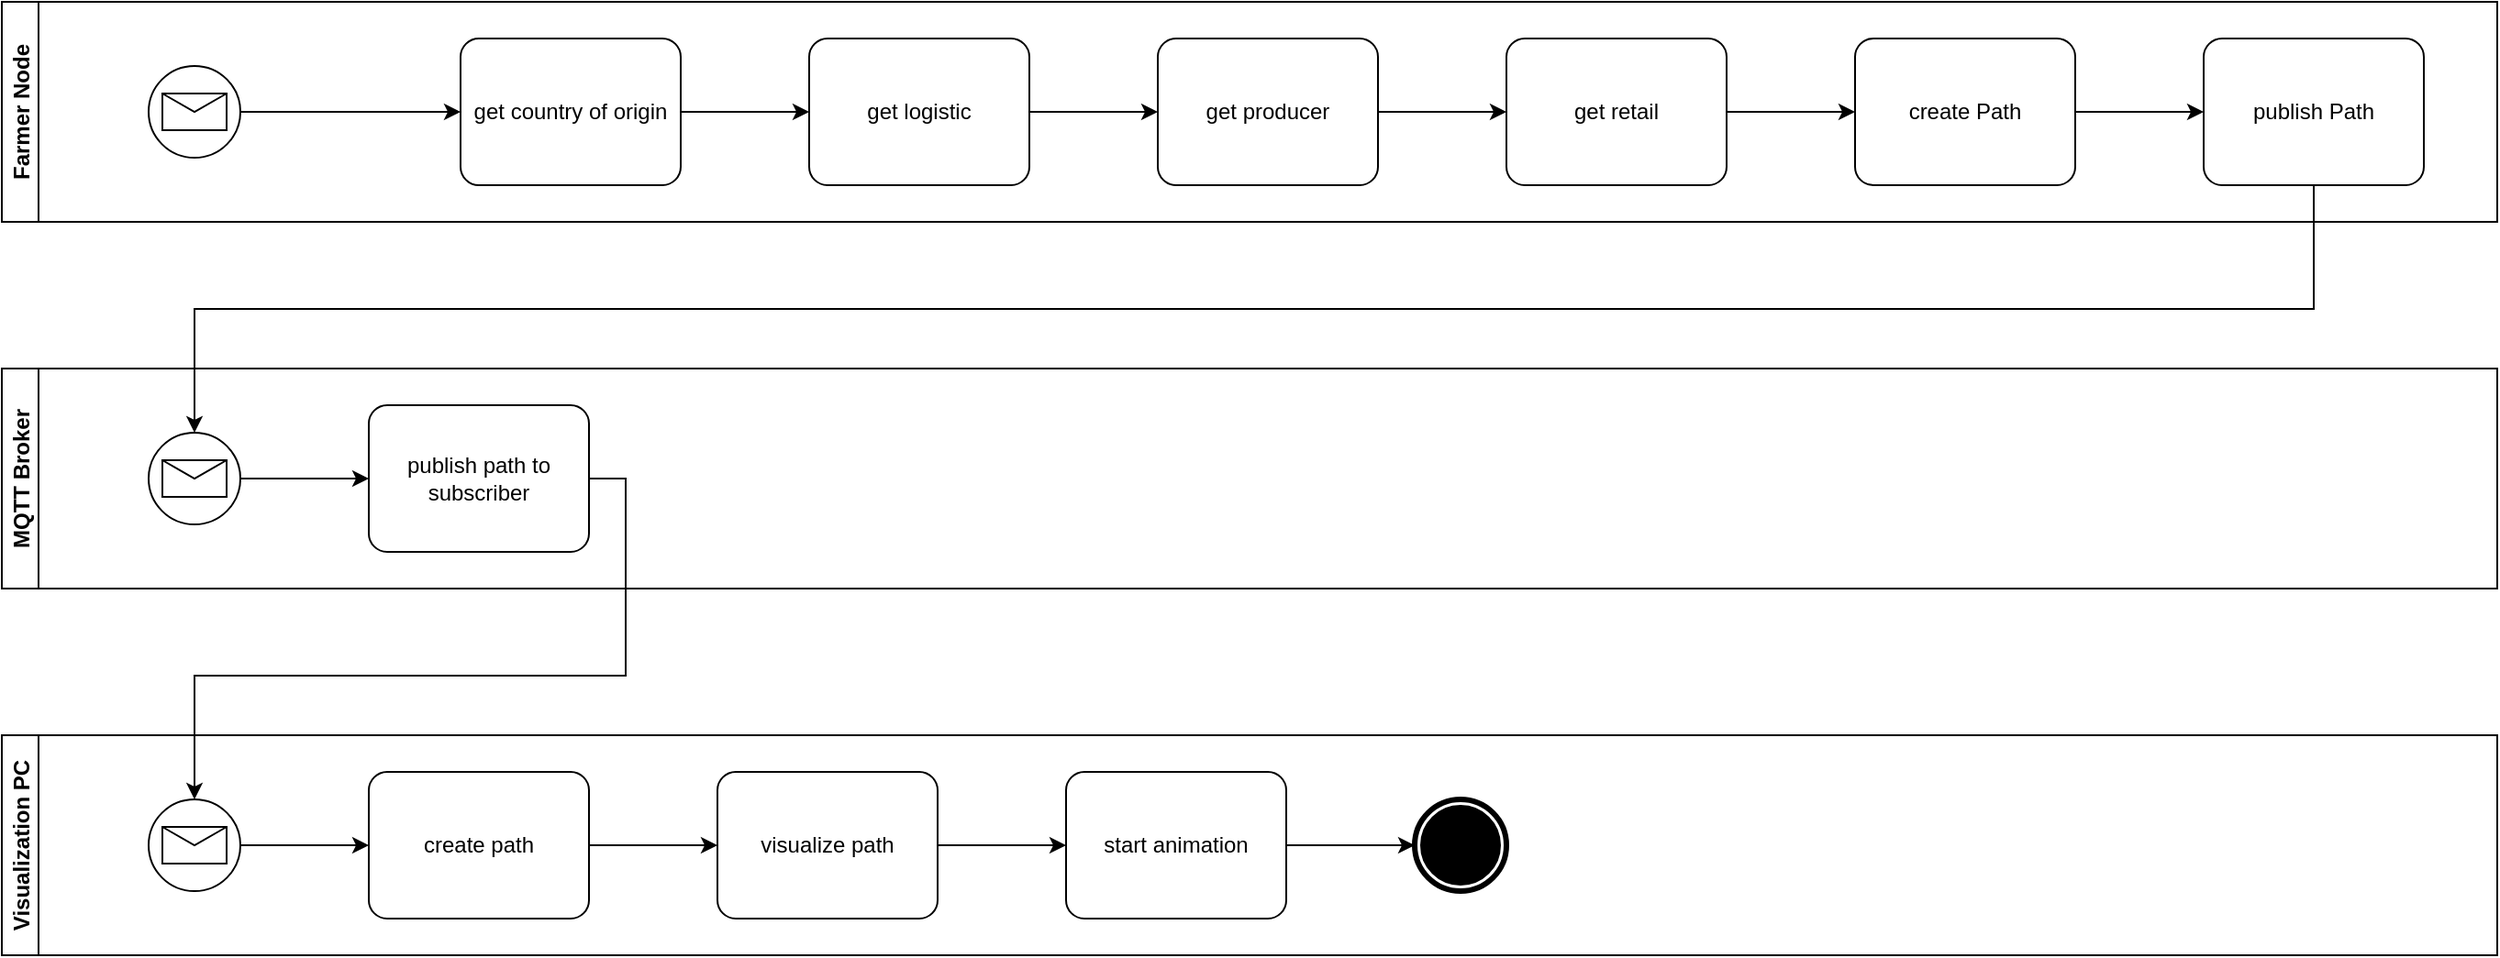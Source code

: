 <mxfile version="15.4.0" type="device"><diagram id="BroGhhzh-WIjGDYSOYTi" name="Seite-1"><mxGraphModel dx="1577" dy="1017" grid="1" gridSize="10" guides="1" tooltips="1" connect="1" arrows="1" fold="1" page="1" pageScale="1" pageWidth="827" pageHeight="1169" math="0" shadow="0"><root><mxCell id="0"/><mxCell id="1" parent="0"/><mxCell id="zzXeUy0jGrq2FKJqqbdL-1" value="Farmer Node" style="swimlane;startSize=20;horizontal=0;" vertex="1" parent="1"><mxGeometry x="120" y="240" width="1360" height="120" as="geometry"/></mxCell><mxCell id="zzXeUy0jGrq2FKJqqbdL-9" style="edgeStyle=orthogonalEdgeStyle;rounded=0;orthogonalLoop=1;jettySize=auto;html=1;exitX=1;exitY=0.5;exitDx=0;exitDy=0;exitPerimeter=0;entryX=0;entryY=0.5;entryDx=0;entryDy=0;entryPerimeter=0;" edge="1" parent="zzXeUy0jGrq2FKJqqbdL-1" source="zzXeUy0jGrq2FKJqqbdL-2" target="zzXeUy0jGrq2FKJqqbdL-3"><mxGeometry relative="1" as="geometry"/></mxCell><mxCell id="zzXeUy0jGrq2FKJqqbdL-2" value="" style="points=[[0.145,0.145,0],[0.5,0,0],[0.855,0.145,0],[1,0.5,0],[0.855,0.855,0],[0.5,1,0],[0.145,0.855,0],[0,0.5,0]];shape=mxgraph.bpmn.event;html=1;verticalLabelPosition=bottom;labelBackgroundColor=#ffffff;verticalAlign=top;align=center;perimeter=ellipsePerimeter;outlineConnect=0;aspect=fixed;outline=standard;symbol=message;" vertex="1" parent="zzXeUy0jGrq2FKJqqbdL-1"><mxGeometry x="80" y="35" width="50" height="50" as="geometry"/></mxCell><mxCell id="zzXeUy0jGrq2FKJqqbdL-10" style="edgeStyle=orthogonalEdgeStyle;rounded=0;orthogonalLoop=1;jettySize=auto;html=1;exitX=1;exitY=0.5;exitDx=0;exitDy=0;exitPerimeter=0;entryX=0;entryY=0.5;entryDx=0;entryDy=0;entryPerimeter=0;" edge="1" parent="zzXeUy0jGrq2FKJqqbdL-1" source="zzXeUy0jGrq2FKJqqbdL-3" target="zzXeUy0jGrq2FKJqqbdL-4"><mxGeometry relative="1" as="geometry"/></mxCell><mxCell id="zzXeUy0jGrq2FKJqqbdL-3" value="get country of origin" style="points=[[0.25,0,0],[0.5,0,0],[0.75,0,0],[1,0.25,0],[1,0.5,0],[1,0.75,0],[0.75,1,0],[0.5,1,0],[0.25,1,0],[0,0.75,0],[0,0.5,0],[0,0.25,0]];shape=mxgraph.bpmn.task;whiteSpace=wrap;rectStyle=rounded;size=10;taskMarker=abstract;" vertex="1" parent="zzXeUy0jGrq2FKJqqbdL-1"><mxGeometry x="250" y="20" width="120" height="80" as="geometry"/></mxCell><mxCell id="zzXeUy0jGrq2FKJqqbdL-11" style="edgeStyle=orthogonalEdgeStyle;rounded=0;orthogonalLoop=1;jettySize=auto;html=1;exitX=1;exitY=0.5;exitDx=0;exitDy=0;exitPerimeter=0;" edge="1" parent="zzXeUy0jGrq2FKJqqbdL-1" source="zzXeUy0jGrq2FKJqqbdL-4" target="zzXeUy0jGrq2FKJqqbdL-5"><mxGeometry relative="1" as="geometry"/></mxCell><mxCell id="zzXeUy0jGrq2FKJqqbdL-4" value="get logistic" style="points=[[0.25,0,0],[0.5,0,0],[0.75,0,0],[1,0.25,0],[1,0.5,0],[1,0.75,0],[0.75,1,0],[0.5,1,0],[0.25,1,0],[0,0.75,0],[0,0.5,0],[0,0.25,0]];shape=mxgraph.bpmn.task;whiteSpace=wrap;rectStyle=rounded;size=10;taskMarker=abstract;" vertex="1" parent="zzXeUy0jGrq2FKJqqbdL-1"><mxGeometry x="440" y="20" width="120" height="80" as="geometry"/></mxCell><mxCell id="zzXeUy0jGrq2FKJqqbdL-12" style="edgeStyle=orthogonalEdgeStyle;rounded=0;orthogonalLoop=1;jettySize=auto;html=1;exitX=1;exitY=0.5;exitDx=0;exitDy=0;exitPerimeter=0;" edge="1" parent="zzXeUy0jGrq2FKJqqbdL-1" source="zzXeUy0jGrq2FKJqqbdL-5" target="zzXeUy0jGrq2FKJqqbdL-6"><mxGeometry relative="1" as="geometry"/></mxCell><mxCell id="zzXeUy0jGrq2FKJqqbdL-5" value="get producer" style="points=[[0.25,0,0],[0.5,0,0],[0.75,0,0],[1,0.25,0],[1,0.5,0],[1,0.75,0],[0.75,1,0],[0.5,1,0],[0.25,1,0],[0,0.75,0],[0,0.5,0],[0,0.25,0]];shape=mxgraph.bpmn.task;whiteSpace=wrap;rectStyle=rounded;size=10;taskMarker=abstract;" vertex="1" parent="zzXeUy0jGrq2FKJqqbdL-1"><mxGeometry x="630" y="20" width="120" height="80" as="geometry"/></mxCell><mxCell id="zzXeUy0jGrq2FKJqqbdL-13" style="edgeStyle=orthogonalEdgeStyle;rounded=0;orthogonalLoop=1;jettySize=auto;html=1;exitX=1;exitY=0.5;exitDx=0;exitDy=0;exitPerimeter=0;" edge="1" parent="zzXeUy0jGrq2FKJqqbdL-1" source="zzXeUy0jGrq2FKJqqbdL-6" target="zzXeUy0jGrq2FKJqqbdL-7"><mxGeometry relative="1" as="geometry"/></mxCell><mxCell id="zzXeUy0jGrq2FKJqqbdL-6" value="get retail" style="points=[[0.25,0,0],[0.5,0,0],[0.75,0,0],[1,0.25,0],[1,0.5,0],[1,0.75,0],[0.75,1,0],[0.5,1,0],[0.25,1,0],[0,0.75,0],[0,0.5,0],[0,0.25,0]];shape=mxgraph.bpmn.task;whiteSpace=wrap;rectStyle=rounded;size=10;taskMarker=abstract;" vertex="1" parent="zzXeUy0jGrq2FKJqqbdL-1"><mxGeometry x="820" y="20" width="120" height="80" as="geometry"/></mxCell><mxCell id="zzXeUy0jGrq2FKJqqbdL-14" style="edgeStyle=orthogonalEdgeStyle;rounded=0;orthogonalLoop=1;jettySize=auto;html=1;exitX=1;exitY=0.5;exitDx=0;exitDy=0;exitPerimeter=0;entryX=0;entryY=0.5;entryDx=0;entryDy=0;entryPerimeter=0;" edge="1" parent="zzXeUy0jGrq2FKJqqbdL-1" source="zzXeUy0jGrq2FKJqqbdL-7" target="zzXeUy0jGrq2FKJqqbdL-8"><mxGeometry relative="1" as="geometry"/></mxCell><mxCell id="zzXeUy0jGrq2FKJqqbdL-7" value="create Path" style="points=[[0.25,0,0],[0.5,0,0],[0.75,0,0],[1,0.25,0],[1,0.5,0],[1,0.75,0],[0.75,1,0],[0.5,1,0],[0.25,1,0],[0,0.75,0],[0,0.5,0],[0,0.25,0]];shape=mxgraph.bpmn.task;whiteSpace=wrap;rectStyle=rounded;size=10;taskMarker=abstract;" vertex="1" parent="zzXeUy0jGrq2FKJqqbdL-1"><mxGeometry x="1010" y="20" width="120" height="80" as="geometry"/></mxCell><mxCell id="zzXeUy0jGrq2FKJqqbdL-8" value="publish Path" style="points=[[0.25,0,0],[0.5,0,0],[0.75,0,0],[1,0.25,0],[1,0.5,0],[1,0.75,0],[0.75,1,0],[0.5,1,0],[0.25,1,0],[0,0.75,0],[0,0.5,0],[0,0.25,0]];shape=mxgraph.bpmn.task;whiteSpace=wrap;rectStyle=rounded;size=10;taskMarker=abstract;" vertex="1" parent="zzXeUy0jGrq2FKJqqbdL-1"><mxGeometry x="1200" y="20" width="120" height="80" as="geometry"/></mxCell><mxCell id="zzXeUy0jGrq2FKJqqbdL-15" value="MQTT Broker" style="swimlane;startSize=20;horizontal=0;" vertex="1" parent="1"><mxGeometry x="120" y="440" width="1360" height="120" as="geometry"/></mxCell><mxCell id="zzXeUy0jGrq2FKJqqbdL-19" style="edgeStyle=orthogonalEdgeStyle;rounded=0;orthogonalLoop=1;jettySize=auto;html=1;exitX=1;exitY=0.5;exitDx=0;exitDy=0;exitPerimeter=0;entryX=0;entryY=0.5;entryDx=0;entryDy=0;entryPerimeter=0;" edge="1" parent="zzXeUy0jGrq2FKJqqbdL-15" source="zzXeUy0jGrq2FKJqqbdL-16" target="zzXeUy0jGrq2FKJqqbdL-18"><mxGeometry relative="1" as="geometry"/></mxCell><mxCell id="zzXeUy0jGrq2FKJqqbdL-16" value="" style="points=[[0.145,0.145,0],[0.5,0,0],[0.855,0.145,0],[1,0.5,0],[0.855,0.855,0],[0.5,1,0],[0.145,0.855,0],[0,0.5,0]];shape=mxgraph.bpmn.event;html=1;verticalLabelPosition=bottom;labelBackgroundColor=#ffffff;verticalAlign=top;align=center;perimeter=ellipsePerimeter;outlineConnect=0;aspect=fixed;outline=standard;symbol=message;" vertex="1" parent="zzXeUy0jGrq2FKJqqbdL-15"><mxGeometry x="80" y="35" width="50" height="50" as="geometry"/></mxCell><mxCell id="zzXeUy0jGrq2FKJqqbdL-18" value="publish path to subscriber" style="points=[[0.25,0,0],[0.5,0,0],[0.75,0,0],[1,0.25,0],[1,0.5,0],[1,0.75,0],[0.75,1,0],[0.5,1,0],[0.25,1,0],[0,0.75,0],[0,0.5,0],[0,0.25,0]];shape=mxgraph.bpmn.task;whiteSpace=wrap;rectStyle=rounded;size=10;taskMarker=abstract;" vertex="1" parent="zzXeUy0jGrq2FKJqqbdL-15"><mxGeometry x="200" y="20" width="120" height="80" as="geometry"/></mxCell><mxCell id="zzXeUy0jGrq2FKJqqbdL-17" style="edgeStyle=orthogonalEdgeStyle;rounded=0;orthogonalLoop=1;jettySize=auto;html=1;exitX=0.5;exitY=1;exitDx=0;exitDy=0;exitPerimeter=0;entryX=0.5;entryY=0;entryDx=0;entryDy=0;entryPerimeter=0;" edge="1" parent="1" source="zzXeUy0jGrq2FKJqqbdL-8" target="zzXeUy0jGrq2FKJqqbdL-16"><mxGeometry relative="1" as="geometry"/></mxCell><mxCell id="zzXeUy0jGrq2FKJqqbdL-20" value="Visualization PC" style="swimlane;startSize=20;horizontal=0;" vertex="1" parent="1"><mxGeometry x="120" y="640" width="1360" height="120" as="geometry"/></mxCell><mxCell id="zzXeUy0jGrq2FKJqqbdL-27" style="edgeStyle=orthogonalEdgeStyle;rounded=0;orthogonalLoop=1;jettySize=auto;html=1;exitX=1;exitY=0.5;exitDx=0;exitDy=0;exitPerimeter=0;entryX=0;entryY=0.5;entryDx=0;entryDy=0;entryPerimeter=0;" edge="1" parent="zzXeUy0jGrq2FKJqqbdL-20" source="zzXeUy0jGrq2FKJqqbdL-21" target="zzXeUy0jGrq2FKJqqbdL-23"><mxGeometry relative="1" as="geometry"/></mxCell><mxCell id="zzXeUy0jGrq2FKJqqbdL-21" value="" style="points=[[0.145,0.145,0],[0.5,0,0],[0.855,0.145,0],[1,0.5,0],[0.855,0.855,0],[0.5,1,0],[0.145,0.855,0],[0,0.5,0]];shape=mxgraph.bpmn.event;html=1;verticalLabelPosition=bottom;labelBackgroundColor=#ffffff;verticalAlign=top;align=center;perimeter=ellipsePerimeter;outlineConnect=0;aspect=fixed;outline=standard;symbol=message;" vertex="1" parent="zzXeUy0jGrq2FKJqqbdL-20"><mxGeometry x="80" y="35" width="50" height="50" as="geometry"/></mxCell><mxCell id="zzXeUy0jGrq2FKJqqbdL-28" style="edgeStyle=orthogonalEdgeStyle;rounded=0;orthogonalLoop=1;jettySize=auto;html=1;exitX=1;exitY=0.5;exitDx=0;exitDy=0;exitPerimeter=0;entryX=0;entryY=0.5;entryDx=0;entryDy=0;entryPerimeter=0;" edge="1" parent="zzXeUy0jGrq2FKJqqbdL-20" source="zzXeUy0jGrq2FKJqqbdL-23" target="zzXeUy0jGrq2FKJqqbdL-24"><mxGeometry relative="1" as="geometry"/></mxCell><mxCell id="zzXeUy0jGrq2FKJqqbdL-23" value="create path" style="points=[[0.25,0,0],[0.5,0,0],[0.75,0,0],[1,0.25,0],[1,0.5,0],[1,0.75,0],[0.75,1,0],[0.5,1,0],[0.25,1,0],[0,0.75,0],[0,0.5,0],[0,0.25,0]];shape=mxgraph.bpmn.task;whiteSpace=wrap;rectStyle=rounded;size=10;taskMarker=abstract;" vertex="1" parent="zzXeUy0jGrq2FKJqqbdL-20"><mxGeometry x="200" y="20" width="120" height="80" as="geometry"/></mxCell><mxCell id="zzXeUy0jGrq2FKJqqbdL-29" style="edgeStyle=orthogonalEdgeStyle;rounded=0;orthogonalLoop=1;jettySize=auto;html=1;exitX=1;exitY=0.5;exitDx=0;exitDy=0;exitPerimeter=0;" edge="1" parent="zzXeUy0jGrq2FKJqqbdL-20" source="zzXeUy0jGrq2FKJqqbdL-24" target="zzXeUy0jGrq2FKJqqbdL-25"><mxGeometry relative="1" as="geometry"/></mxCell><mxCell id="zzXeUy0jGrq2FKJqqbdL-24" value="visualize path" style="points=[[0.25,0,0],[0.5,0,0],[0.75,0,0],[1,0.25,0],[1,0.5,0],[1,0.75,0],[0.75,1,0],[0.5,1,0],[0.25,1,0],[0,0.75,0],[0,0.5,0],[0,0.25,0]];shape=mxgraph.bpmn.task;whiteSpace=wrap;rectStyle=rounded;size=10;taskMarker=abstract;" vertex="1" parent="zzXeUy0jGrq2FKJqqbdL-20"><mxGeometry x="390" y="20" width="120" height="80" as="geometry"/></mxCell><mxCell id="zzXeUy0jGrq2FKJqqbdL-30" style="edgeStyle=orthogonalEdgeStyle;rounded=0;orthogonalLoop=1;jettySize=auto;html=1;exitX=1;exitY=0.5;exitDx=0;exitDy=0;exitPerimeter=0;entryX=0;entryY=0.5;entryDx=0;entryDy=0;entryPerimeter=0;" edge="1" parent="zzXeUy0jGrq2FKJqqbdL-20" source="zzXeUy0jGrq2FKJqqbdL-25" target="zzXeUy0jGrq2FKJqqbdL-26"><mxGeometry relative="1" as="geometry"/></mxCell><mxCell id="zzXeUy0jGrq2FKJqqbdL-25" value="start animation" style="points=[[0.25,0,0],[0.5,0,0],[0.75,0,0],[1,0.25,0],[1,0.5,0],[1,0.75,0],[0.75,1,0],[0.5,1,0],[0.25,1,0],[0,0.75,0],[0,0.5,0],[0,0.25,0]];shape=mxgraph.bpmn.task;whiteSpace=wrap;rectStyle=rounded;size=10;taskMarker=abstract;" vertex="1" parent="zzXeUy0jGrq2FKJqqbdL-20"><mxGeometry x="580" y="20" width="120" height="80" as="geometry"/></mxCell><mxCell id="zzXeUy0jGrq2FKJqqbdL-26" value="" style="points=[[0.145,0.145,0],[0.5,0,0],[0.855,0.145,0],[1,0.5,0],[0.855,0.855,0],[0.5,1,0],[0.145,0.855,0],[0,0.5,0]];shape=mxgraph.bpmn.event;html=1;verticalLabelPosition=bottom;labelBackgroundColor=#ffffff;verticalAlign=top;align=center;perimeter=ellipsePerimeter;outlineConnect=0;aspect=fixed;outline=end;symbol=terminate;" vertex="1" parent="zzXeUy0jGrq2FKJqqbdL-20"><mxGeometry x="770" y="35" width="50" height="50" as="geometry"/></mxCell><mxCell id="zzXeUy0jGrq2FKJqqbdL-22" style="edgeStyle=orthogonalEdgeStyle;rounded=0;orthogonalLoop=1;jettySize=auto;html=1;exitX=1;exitY=0.5;exitDx=0;exitDy=0;exitPerimeter=0;entryX=0.5;entryY=0;entryDx=0;entryDy=0;entryPerimeter=0;" edge="1" parent="1" source="zzXeUy0jGrq2FKJqqbdL-18" target="zzXeUy0jGrq2FKJqqbdL-21"><mxGeometry relative="1" as="geometry"/></mxCell></root></mxGraphModel></diagram></mxfile>